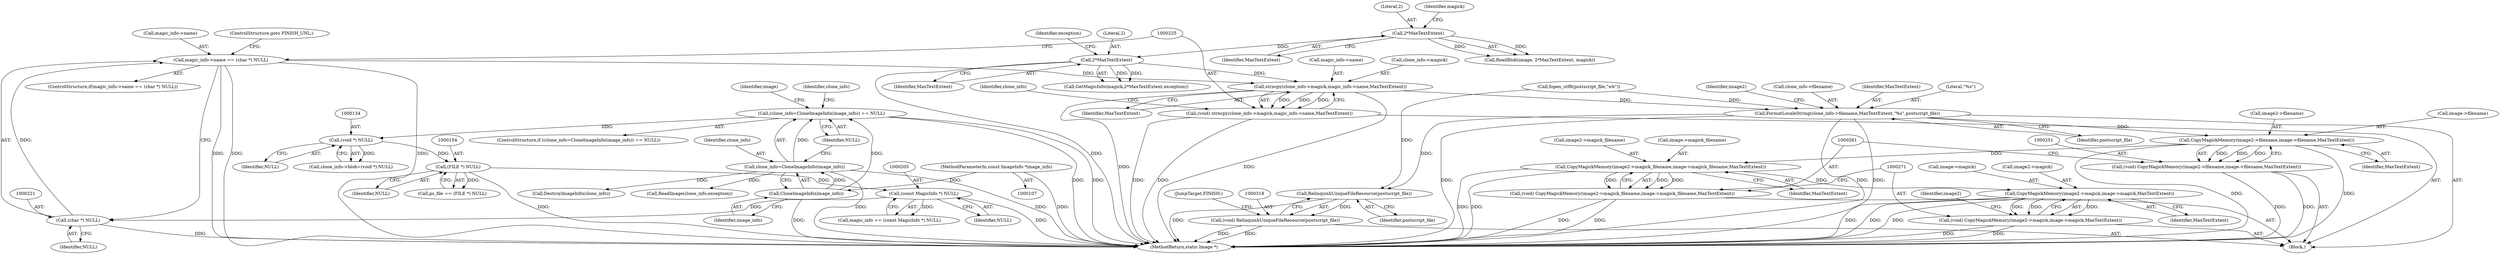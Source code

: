 digraph "0_ImageMagick_a251039393f423c7858e63cab6aa98d17b8b7a41@API" {
"1000226" [label="(Call,strncpy(clone_info->magick,magic_info->name,MaxTextExtent))"];
"1000216" [label="(Call,magic_info->name == (char *) NULL)"];
"1000220" [label="(Call,(char *) NULL)"];
"1000204" [label="(Call,(const MagicInfo *) NULL)"];
"1000153" [label="(Call,(FILE *) NULL)"];
"1000133" [label="(Call,(void *) NULL)"];
"1000121" [label="(Call,(clone_info=CloneImageInfo(image_info)) == NULL)"];
"1000122" [label="(Call,clone_info=CloneImageInfo(image_info))"];
"1000124" [label="(Call,CloneImageInfo(image_info))"];
"1000109" [label="(MethodParameterIn,const ImageInfo *image_info)"];
"1000197" [label="(Call,2*MaxTextExtent)"];
"1000167" [label="(Call,2*MaxTextExtent)"];
"1000224" [label="(Call,(void) strncpy(clone_info->magick,magic_info->name,MaxTextExtent))"];
"1000234" [label="(Call,FormatLocaleString(clone_info->filename,MaxTextExtent,\"%s\",postscript_file))"];
"1000252" [label="(Call,CopyMagickMemory(image2->filename,image->filename,MaxTextExtent))"];
"1000250" [label="(Call,(void) CopyMagickMemory(image2->filename,image->filename,MaxTextExtent))"];
"1000262" [label="(Call,CopyMagickMemory(image2->magick_filename,image->magick_filename,MaxTextExtent))"];
"1000260" [label="(Call,(void) CopyMagickMemory(image2->magick_filename,image->magick_filename,MaxTextExtent))"];
"1000272" [label="(Call,CopyMagickMemory(image2->magick,image->magick,MaxTextExtent))"];
"1000270" [label="(Call,(void) CopyMagickMemory(image2->magick,image->magick,MaxTextExtent))"];
"1000319" [label="(Call,RelinquishUniqueFileResource(postscript_file))"];
"1000317" [label="(Call,(void) RelinquishUniqueFileResource(postscript_file))"];
"1000234" [label="(Call,FormatLocaleString(clone_info->filename,MaxTextExtent,\"%s\",postscript_file))"];
"1000215" [label="(ControlStructure,if(magic_info->name == (char *) NULL))"];
"1000239" [label="(Literal,\"%s\")"];
"1000122" [label="(Call,clone_info=CloneImageInfo(image_info))"];
"1000263" [label="(Call,image2->magick_filename)"];
"1000320" [label="(Identifier,postscript_file)"];
"1000230" [label="(Call,magic_info->name)"];
"1000113" [label="(Block,)"];
"1000240" [label="(Identifier,postscript_file)"];
"1000322" [label="(Call,DestroyImageInfo(clone_info))"];
"1000168" [label="(Literal,2)"];
"1000170" [label="(Identifier,magick)"];
"1000124" [label="(Call,CloneImageInfo(image_info))"];
"1000151" [label="(Call,ps_file == (FILE *) NULL)"];
"1000276" [label="(Call,image->magick)"];
"1000326" [label="(MethodReturn,static Image *)"];
"1000319" [label="(Call,RelinquishUniqueFileResource(postscript_file))"];
"1000195" [label="(Call,GetMagicInfo(magick,2*MaxTextExtent,exception))"];
"1000260" [label="(Call,(void) CopyMagickMemory(image2->magick_filename,image->magick_filename,MaxTextExtent))"];
"1000270" [label="(Call,(void) CopyMagickMemory(image2->magick,image->magick,MaxTextExtent))"];
"1000236" [label="(Identifier,clone_info)"];
"1000222" [label="(Identifier,NULL)"];
"1000123" [label="(Identifier,clone_info)"];
"1000253" [label="(Call,image2->filename)"];
"1000282" [label="(Identifier,image2)"];
"1000272" [label="(Call,CopyMagickMemory(image2->magick,image->magick,MaxTextExtent))"];
"1000233" [label="(Identifier,MaxTextExtent)"];
"1000153" [label="(Call,(FILE *) NULL)"];
"1000133" [label="(Call,(void *) NULL)"];
"1000199" [label="(Identifier,MaxTextExtent)"];
"1000216" [label="(Call,magic_info->name == (char *) NULL)"];
"1000126" [label="(Identifier,NULL)"];
"1000131" [label="(Identifier,clone_info)"];
"1000200" [label="(Identifier,exception)"];
"1000242" [label="(Identifier,image2)"];
"1000273" [label="(Call,image2->magick)"];
"1000128" [label="(Identifier,image)"];
"1000202" [label="(Call,magic_info == (const MagicInfo *) NULL)"];
"1000269" [label="(Identifier,MaxTextExtent)"];
"1000217" [label="(Call,magic_info->name)"];
"1000262" [label="(Call,CopyMagickMemory(image2->magick_filename,image->magick_filename,MaxTextExtent))"];
"1000266" [label="(Call,image->magick_filename)"];
"1000279" [label="(Identifier,MaxTextExtent)"];
"1000235" [label="(Call,clone_info->filename)"];
"1000109" [label="(MethodParameterIn,const ImageInfo *image_info)"];
"1000252" [label="(Call,CopyMagickMemory(image2->filename,image->filename,MaxTextExtent))"];
"1000129" [label="(Call,clone_info->blob=(void *) NULL)"];
"1000256" [label="(Call,image->filename)"];
"1000227" [label="(Call,clone_info->magick)"];
"1000226" [label="(Call,strncpy(clone_info->magick,magic_info->name,MaxTextExtent))"];
"1000125" [label="(Identifier,image_info)"];
"1000259" [label="(Identifier,MaxTextExtent)"];
"1000321" [label="(JumpTarget,FINISH:)"];
"1000224" [label="(Call,(void) strncpy(clone_info->magick,magic_info->name,MaxTextExtent))"];
"1000147" [label="(Call,fopen_utf8(postscript_file,\"wb\"))"];
"1000220" [label="(Call,(char *) NULL)"];
"1000169" [label="(Identifier,MaxTextExtent)"];
"1000223" [label="(ControlStructure,goto FINISH_UNL;)"];
"1000317" [label="(Call,(void) RelinquishUniqueFileResource(postscript_file))"];
"1000120" [label="(ControlStructure,if ((clone_info=CloneImageInfo(image_info)) == NULL))"];
"1000197" [label="(Call,2*MaxTextExtent)"];
"1000155" [label="(Identifier,NULL)"];
"1000238" [label="(Identifier,MaxTextExtent)"];
"1000135" [label="(Identifier,NULL)"];
"1000204" [label="(Call,(const MagicInfo *) NULL)"];
"1000121" [label="(Call,(clone_info=CloneImageInfo(image_info)) == NULL)"];
"1000167" [label="(Call,2*MaxTextExtent)"];
"1000198" [label="(Literal,2)"];
"1000165" [label="(Call,ReadBlob(image, 2*MaxTextExtent, magick))"];
"1000243" [label="(Call,ReadImage(clone_info,exception))"];
"1000250" [label="(Call,(void) CopyMagickMemory(image2->filename,image->filename,MaxTextExtent))"];
"1000206" [label="(Identifier,NULL)"];
"1000226" -> "1000224"  [label="AST: "];
"1000226" -> "1000233"  [label="CFG: "];
"1000227" -> "1000226"  [label="AST: "];
"1000230" -> "1000226"  [label="AST: "];
"1000233" -> "1000226"  [label="AST: "];
"1000224" -> "1000226"  [label="CFG: "];
"1000226" -> "1000326"  [label="DDG: "];
"1000226" -> "1000326"  [label="DDG: "];
"1000226" -> "1000224"  [label="DDG: "];
"1000226" -> "1000224"  [label="DDG: "];
"1000226" -> "1000224"  [label="DDG: "];
"1000216" -> "1000226"  [label="DDG: "];
"1000197" -> "1000226"  [label="DDG: "];
"1000226" -> "1000234"  [label="DDG: "];
"1000216" -> "1000215"  [label="AST: "];
"1000216" -> "1000220"  [label="CFG: "];
"1000217" -> "1000216"  [label="AST: "];
"1000220" -> "1000216"  [label="AST: "];
"1000223" -> "1000216"  [label="CFG: "];
"1000225" -> "1000216"  [label="CFG: "];
"1000216" -> "1000326"  [label="DDG: "];
"1000216" -> "1000326"  [label="DDG: "];
"1000216" -> "1000326"  [label="DDG: "];
"1000220" -> "1000216"  [label="DDG: "];
"1000220" -> "1000222"  [label="CFG: "];
"1000221" -> "1000220"  [label="AST: "];
"1000222" -> "1000220"  [label="AST: "];
"1000220" -> "1000326"  [label="DDG: "];
"1000204" -> "1000220"  [label="DDG: "];
"1000204" -> "1000202"  [label="AST: "];
"1000204" -> "1000206"  [label="CFG: "];
"1000205" -> "1000204"  [label="AST: "];
"1000206" -> "1000204"  [label="AST: "];
"1000202" -> "1000204"  [label="CFG: "];
"1000204" -> "1000326"  [label="DDG: "];
"1000204" -> "1000202"  [label="DDG: "];
"1000153" -> "1000204"  [label="DDG: "];
"1000153" -> "1000151"  [label="AST: "];
"1000153" -> "1000155"  [label="CFG: "];
"1000154" -> "1000153"  [label="AST: "];
"1000155" -> "1000153"  [label="AST: "];
"1000151" -> "1000153"  [label="CFG: "];
"1000153" -> "1000326"  [label="DDG: "];
"1000153" -> "1000151"  [label="DDG: "];
"1000133" -> "1000153"  [label="DDG: "];
"1000133" -> "1000129"  [label="AST: "];
"1000133" -> "1000135"  [label="CFG: "];
"1000134" -> "1000133"  [label="AST: "];
"1000135" -> "1000133"  [label="AST: "];
"1000129" -> "1000133"  [label="CFG: "];
"1000133" -> "1000129"  [label="DDG: "];
"1000121" -> "1000133"  [label="DDG: "];
"1000121" -> "1000120"  [label="AST: "];
"1000121" -> "1000126"  [label="CFG: "];
"1000122" -> "1000121"  [label="AST: "];
"1000126" -> "1000121"  [label="AST: "];
"1000128" -> "1000121"  [label="CFG: "];
"1000131" -> "1000121"  [label="CFG: "];
"1000121" -> "1000326"  [label="DDG: "];
"1000121" -> "1000326"  [label="DDG: "];
"1000122" -> "1000121"  [label="DDG: "];
"1000124" -> "1000121"  [label="DDG: "];
"1000122" -> "1000124"  [label="CFG: "];
"1000123" -> "1000122"  [label="AST: "];
"1000124" -> "1000122"  [label="AST: "];
"1000126" -> "1000122"  [label="CFG: "];
"1000122" -> "1000326"  [label="DDG: "];
"1000122" -> "1000326"  [label="DDG: "];
"1000124" -> "1000122"  [label="DDG: "];
"1000122" -> "1000243"  [label="DDG: "];
"1000122" -> "1000322"  [label="DDG: "];
"1000124" -> "1000125"  [label="CFG: "];
"1000125" -> "1000124"  [label="AST: "];
"1000124" -> "1000326"  [label="DDG: "];
"1000109" -> "1000124"  [label="DDG: "];
"1000109" -> "1000107"  [label="AST: "];
"1000109" -> "1000326"  [label="DDG: "];
"1000197" -> "1000195"  [label="AST: "];
"1000197" -> "1000199"  [label="CFG: "];
"1000198" -> "1000197"  [label="AST: "];
"1000199" -> "1000197"  [label="AST: "];
"1000200" -> "1000197"  [label="CFG: "];
"1000197" -> "1000326"  [label="DDG: "];
"1000197" -> "1000195"  [label="DDG: "];
"1000197" -> "1000195"  [label="DDG: "];
"1000167" -> "1000197"  [label="DDG: "];
"1000167" -> "1000165"  [label="AST: "];
"1000167" -> "1000169"  [label="CFG: "];
"1000168" -> "1000167"  [label="AST: "];
"1000169" -> "1000167"  [label="AST: "];
"1000170" -> "1000167"  [label="CFG: "];
"1000167" -> "1000165"  [label="DDG: "];
"1000167" -> "1000165"  [label="DDG: "];
"1000224" -> "1000113"  [label="AST: "];
"1000225" -> "1000224"  [label="AST: "];
"1000236" -> "1000224"  [label="CFG: "];
"1000224" -> "1000326"  [label="DDG: "];
"1000224" -> "1000326"  [label="DDG: "];
"1000234" -> "1000113"  [label="AST: "];
"1000234" -> "1000240"  [label="CFG: "];
"1000235" -> "1000234"  [label="AST: "];
"1000238" -> "1000234"  [label="AST: "];
"1000239" -> "1000234"  [label="AST: "];
"1000240" -> "1000234"  [label="AST: "];
"1000242" -> "1000234"  [label="CFG: "];
"1000234" -> "1000326"  [label="DDG: "];
"1000234" -> "1000326"  [label="DDG: "];
"1000234" -> "1000326"  [label="DDG: "];
"1000147" -> "1000234"  [label="DDG: "];
"1000234" -> "1000252"  [label="DDG: "];
"1000234" -> "1000319"  [label="DDG: "];
"1000252" -> "1000250"  [label="AST: "];
"1000252" -> "1000259"  [label="CFG: "];
"1000253" -> "1000252"  [label="AST: "];
"1000256" -> "1000252"  [label="AST: "];
"1000259" -> "1000252"  [label="AST: "];
"1000250" -> "1000252"  [label="CFG: "];
"1000252" -> "1000326"  [label="DDG: "];
"1000252" -> "1000326"  [label="DDG: "];
"1000252" -> "1000250"  [label="DDG: "];
"1000252" -> "1000250"  [label="DDG: "];
"1000252" -> "1000250"  [label="DDG: "];
"1000252" -> "1000262"  [label="DDG: "];
"1000250" -> "1000113"  [label="AST: "];
"1000251" -> "1000250"  [label="AST: "];
"1000261" -> "1000250"  [label="CFG: "];
"1000250" -> "1000326"  [label="DDG: "];
"1000250" -> "1000326"  [label="DDG: "];
"1000262" -> "1000260"  [label="AST: "];
"1000262" -> "1000269"  [label="CFG: "];
"1000263" -> "1000262"  [label="AST: "];
"1000266" -> "1000262"  [label="AST: "];
"1000269" -> "1000262"  [label="AST: "];
"1000260" -> "1000262"  [label="CFG: "];
"1000262" -> "1000326"  [label="DDG: "];
"1000262" -> "1000326"  [label="DDG: "];
"1000262" -> "1000260"  [label="DDG: "];
"1000262" -> "1000260"  [label="DDG: "];
"1000262" -> "1000260"  [label="DDG: "];
"1000262" -> "1000272"  [label="DDG: "];
"1000260" -> "1000113"  [label="AST: "];
"1000261" -> "1000260"  [label="AST: "];
"1000271" -> "1000260"  [label="CFG: "];
"1000260" -> "1000326"  [label="DDG: "];
"1000260" -> "1000326"  [label="DDG: "];
"1000272" -> "1000270"  [label="AST: "];
"1000272" -> "1000279"  [label="CFG: "];
"1000273" -> "1000272"  [label="AST: "];
"1000276" -> "1000272"  [label="AST: "];
"1000279" -> "1000272"  [label="AST: "];
"1000270" -> "1000272"  [label="CFG: "];
"1000272" -> "1000326"  [label="DDG: "];
"1000272" -> "1000326"  [label="DDG: "];
"1000272" -> "1000326"  [label="DDG: "];
"1000272" -> "1000270"  [label="DDG: "];
"1000272" -> "1000270"  [label="DDG: "];
"1000272" -> "1000270"  [label="DDG: "];
"1000270" -> "1000113"  [label="AST: "];
"1000271" -> "1000270"  [label="AST: "];
"1000282" -> "1000270"  [label="CFG: "];
"1000270" -> "1000326"  [label="DDG: "];
"1000270" -> "1000326"  [label="DDG: "];
"1000319" -> "1000317"  [label="AST: "];
"1000319" -> "1000320"  [label="CFG: "];
"1000320" -> "1000319"  [label="AST: "];
"1000317" -> "1000319"  [label="CFG: "];
"1000319" -> "1000326"  [label="DDG: "];
"1000319" -> "1000317"  [label="DDG: "];
"1000147" -> "1000319"  [label="DDG: "];
"1000317" -> "1000113"  [label="AST: "];
"1000318" -> "1000317"  [label="AST: "];
"1000321" -> "1000317"  [label="CFG: "];
"1000317" -> "1000326"  [label="DDG: "];
"1000317" -> "1000326"  [label="DDG: "];
}
